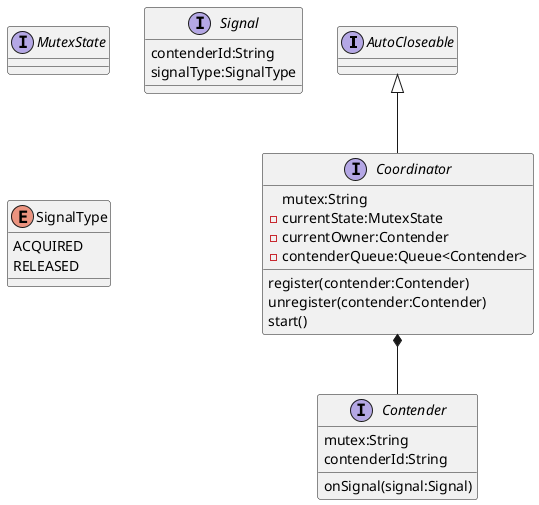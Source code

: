 @startuml

interface AutoCloseable

interface Coordinator {
    mutex:String
   -currentState:MutexState
   -currentOwner:Contender
   -contenderQueue:Queue<Contender>
    register(contender:Contender)
    unregister(contender:Contender)
    start()
}

interface MutexState {

}

AutoCloseable <|-- Coordinator

interface Contender {
    mutex:String
    contenderId:String
    onSignal(signal:Signal)
}

interface Signal{
    contenderId:String
    signalType:SignalType
}

enum SignalType{
    ACQUIRED
    RELEASED
}

Coordinator *-- Contender
@enduml

@startuml

!theme plain
top to bottom direction
skinparam linetype ortho

interface AutoCloseable << interface >>
interface MutexContendService << interface >>
interface MutexRetrievalService << interface >>

MutexContendService    -[#008200,plain]-^  MutexRetrievalService
MutexRetrievalService  -[#008200,plain]-^  AutoCloseable
@enduml
